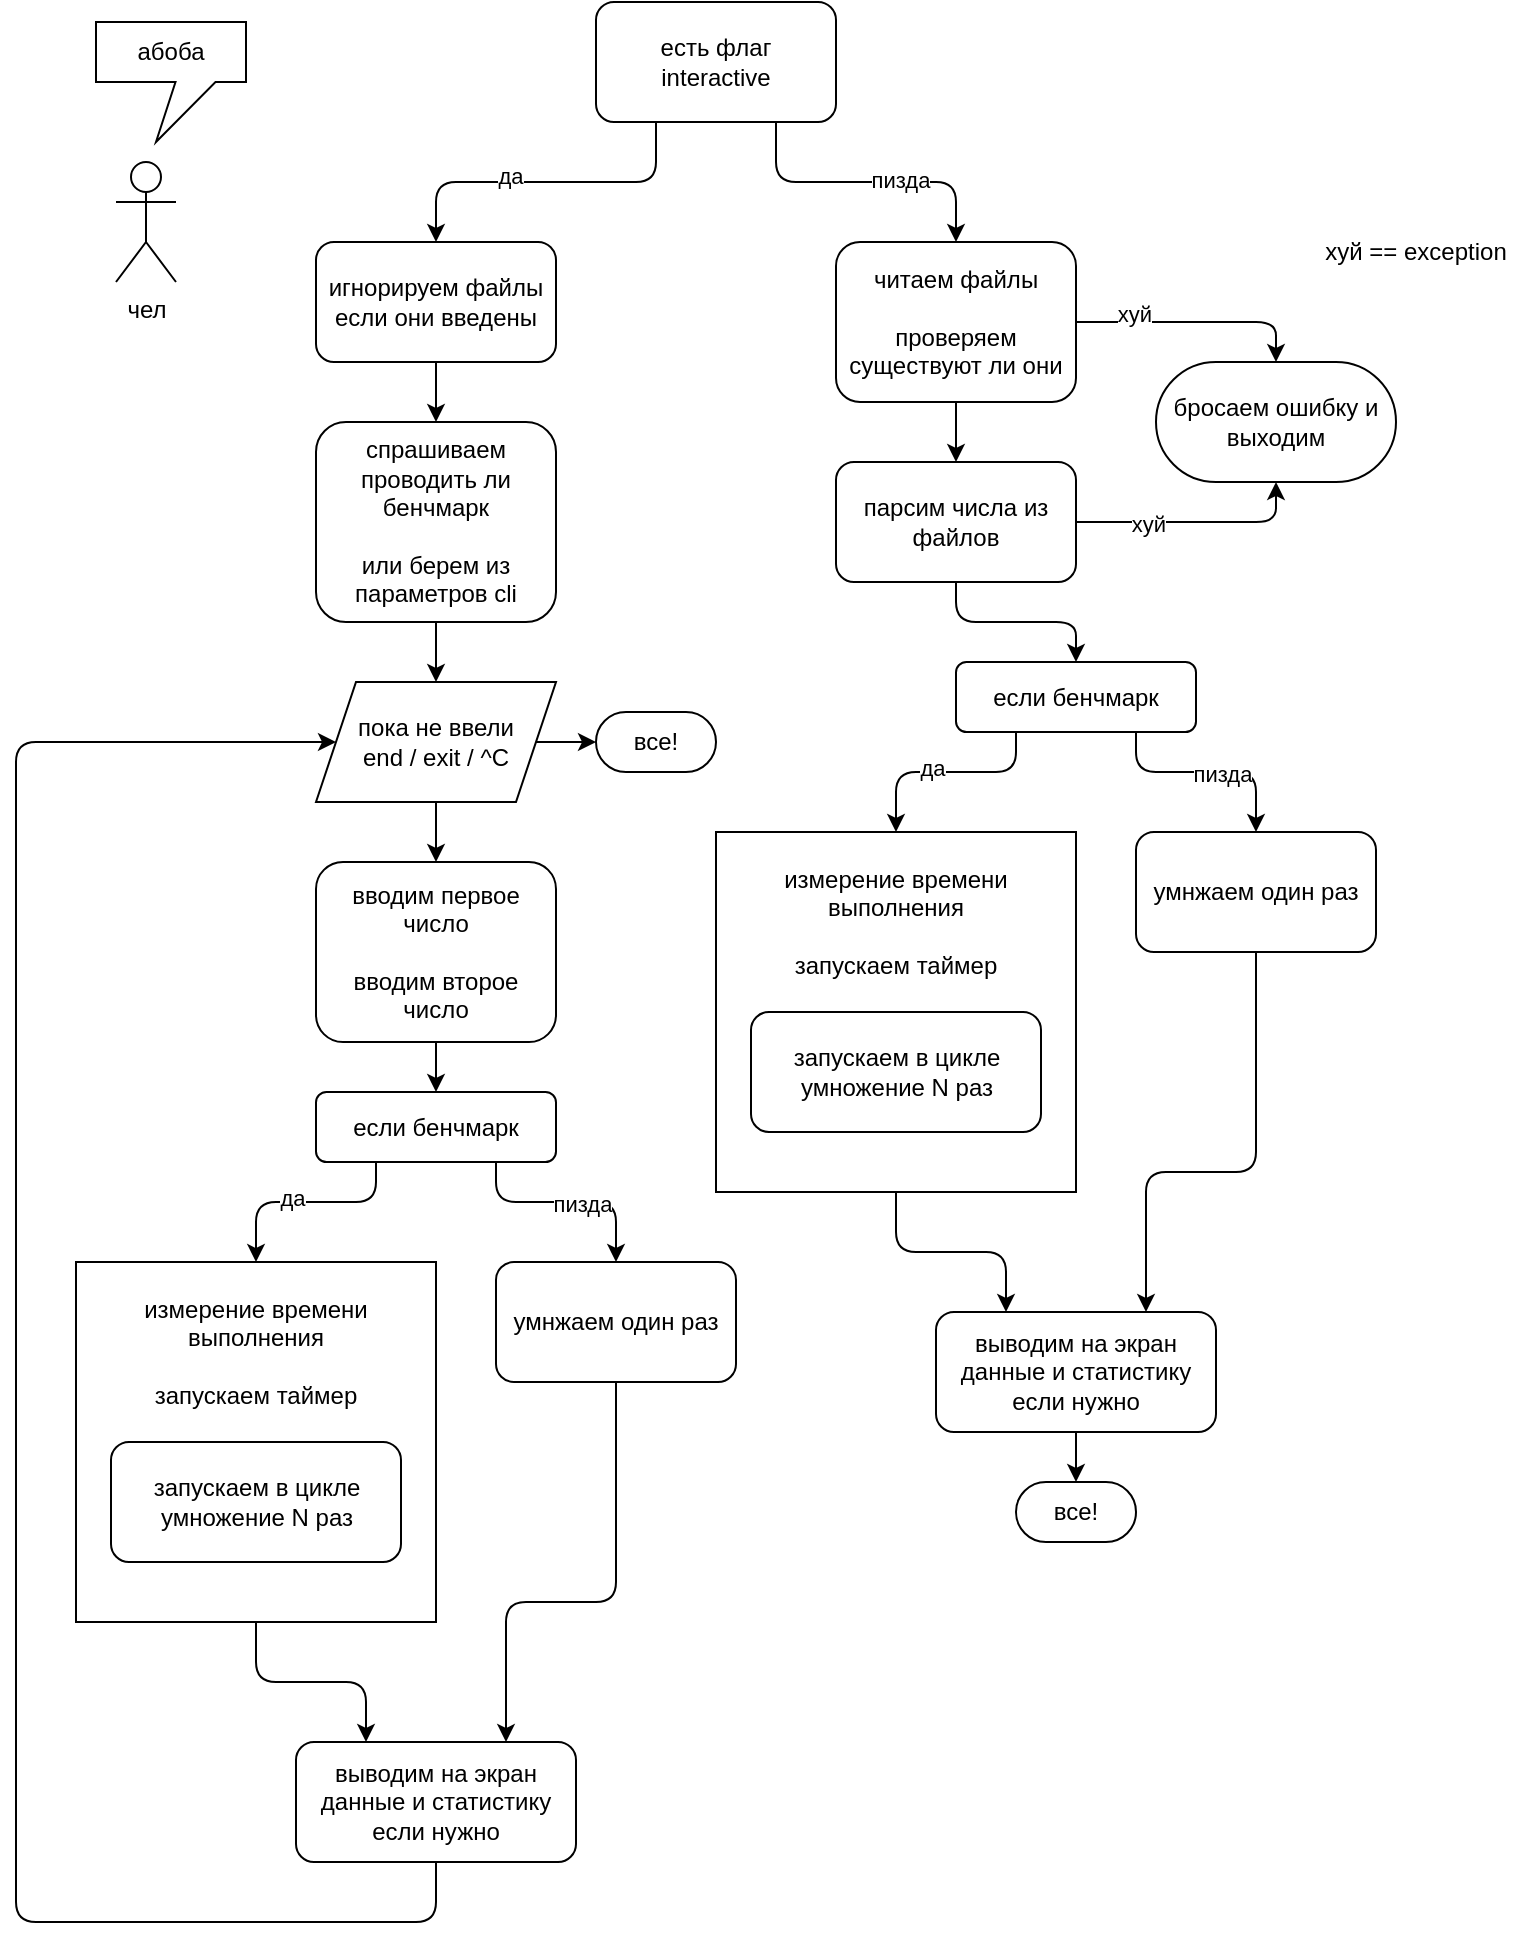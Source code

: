 <mxfile>
    <diagram id="MLkLH9T5GHY8YQiuZn_n" name="Page-1">
        <mxGraphModel dx="975" dy="718" grid="1" gridSize="10" guides="1" tooltips="1" connect="1" arrows="1" fold="1" page="1" pageScale="1" pageWidth="827" pageHeight="1169" math="0" shadow="0">
            <root>
                <mxCell id="0"/>
                <mxCell id="1" parent="0"/>
                <mxCell id="40" style="edgeStyle=none;html=1;entryX=0.25;entryY=0;entryDx=0;entryDy=0;" edge="1" parent="1" source="36" target="39">
                    <mxGeometry relative="1" as="geometry">
                        <Array as="points">
                            <mxPoint x="170" y="860"/>
                            <mxPoint x="225" y="860"/>
                        </Array>
                    </mxGeometry>
                </mxCell>
                <mxCell id="36" value="" style="whiteSpace=wrap;html=1;aspect=fixed;" vertex="1" parent="1">
                    <mxGeometry x="80" y="650" width="180" height="180" as="geometry"/>
                </mxCell>
                <mxCell id="8" style="edgeStyle=none;html=1;exitX=0.25;exitY=1;exitDx=0;exitDy=0;entryX=0.5;entryY=0;entryDx=0;entryDy=0;" edge="1" parent="1" source="5" target="6">
                    <mxGeometry relative="1" as="geometry">
                        <Array as="points">
                            <mxPoint x="370" y="110"/>
                            <mxPoint x="260" y="110"/>
                        </Array>
                    </mxGeometry>
                </mxCell>
                <mxCell id="11" value="да" style="edgeLabel;html=1;align=center;verticalAlign=middle;resizable=0;points=[];" vertex="1" connectable="0" parent="8">
                    <mxGeometry x="0.219" y="-3" relative="1" as="geometry">
                        <mxPoint as="offset"/>
                    </mxGeometry>
                </mxCell>
                <mxCell id="10" style="edgeStyle=none;html=1;exitX=0.75;exitY=1;exitDx=0;exitDy=0;entryX=0.5;entryY=0;entryDx=0;entryDy=0;" edge="1" parent="1" source="5" target="7">
                    <mxGeometry relative="1" as="geometry">
                        <Array as="points">
                            <mxPoint x="430" y="110"/>
                            <mxPoint x="520" y="110"/>
                        </Array>
                    </mxGeometry>
                </mxCell>
                <mxCell id="14" value="пизда" style="edgeLabel;html=1;align=center;verticalAlign=middle;resizable=0;points=[];" vertex="1" connectable="0" parent="10">
                    <mxGeometry x="0.218" y="1" relative="1" as="geometry">
                        <mxPoint as="offset"/>
                    </mxGeometry>
                </mxCell>
                <mxCell id="5" value="есть флаг&lt;br&gt;interactive" style="rounded=1;whiteSpace=wrap;html=1;" vertex="1" parent="1">
                    <mxGeometry x="340" y="20" width="120" height="60" as="geometry"/>
                </mxCell>
                <mxCell id="26" value="" style="edgeStyle=none;html=1;" edge="1" parent="1" source="6" target="25">
                    <mxGeometry relative="1" as="geometry"/>
                </mxCell>
                <mxCell id="6" value="игнорируем файлы если они введены" style="rounded=1;whiteSpace=wrap;html=1;" vertex="1" parent="1">
                    <mxGeometry x="200" y="140" width="120" height="60" as="geometry"/>
                </mxCell>
                <mxCell id="16" value="" style="edgeStyle=none;html=1;" edge="1" parent="1" source="7" target="15">
                    <mxGeometry relative="1" as="geometry">
                        <Array as="points">
                            <mxPoint x="680" y="180"/>
                        </Array>
                    </mxGeometry>
                </mxCell>
                <mxCell id="20" value="хуй" style="edgeLabel;html=1;align=center;verticalAlign=middle;resizable=0;points=[];" vertex="1" connectable="0" parent="16">
                    <mxGeometry x="-0.526" y="4" relative="1" as="geometry">
                        <mxPoint as="offset"/>
                    </mxGeometry>
                </mxCell>
                <mxCell id="44" value="" style="edgeStyle=none;html=1;" edge="1" parent="1" source="7" target="43">
                    <mxGeometry relative="1" as="geometry"/>
                </mxCell>
                <mxCell id="7" value="читаем файлы&lt;br&gt;&lt;br&gt;проверяем существуют ли они" style="rounded=1;whiteSpace=wrap;html=1;" vertex="1" parent="1">
                    <mxGeometry x="460" y="140" width="120" height="80" as="geometry"/>
                </mxCell>
                <mxCell id="15" value="бросаем ошибку и выходим" style="rounded=1;whiteSpace=wrap;html=1;arcSize=50;" vertex="1" parent="1">
                    <mxGeometry x="620" y="200" width="120" height="60" as="geometry"/>
                </mxCell>
                <mxCell id="17" value="чел" style="shape=umlActor;verticalLabelPosition=bottom;verticalAlign=top;html=1;outlineConnect=0;" vertex="1" parent="1">
                    <mxGeometry x="100" y="100" width="30" height="60" as="geometry"/>
                </mxCell>
                <mxCell id="18" value="абоба" style="shape=callout;whiteSpace=wrap;html=1;perimeter=calloutPerimeter;position2=0.4;size=30;position=0.53;" vertex="1" parent="1">
                    <mxGeometry x="90" y="30" width="75" height="60" as="geometry"/>
                </mxCell>
                <mxCell id="24" value="" style="edgeStyle=none;html=1;" edge="1" parent="1" target="23">
                    <mxGeometry relative="1" as="geometry">
                        <mxPoint x="260" y="400" as="sourcePoint"/>
                    </mxGeometry>
                </mxCell>
                <mxCell id="62" style="edgeStyle=none;html=1;exitX=1;exitY=0.5;exitDx=0;exitDy=0;entryX=0;entryY=0.5;entryDx=0;entryDy=0;" edge="1" parent="1" source="21" target="61">
                    <mxGeometry relative="1" as="geometry"/>
                </mxCell>
                <mxCell id="21" value="пока не ввели&lt;br&gt;end / exit / ^C" style="shape=parallelogram;perimeter=parallelogramPerimeter;whiteSpace=wrap;html=1;fixedSize=1;" vertex="1" parent="1">
                    <mxGeometry x="200" y="360" width="120" height="60" as="geometry"/>
                </mxCell>
                <mxCell id="29" value="" style="edgeStyle=none;html=1;" edge="1" parent="1" source="23" target="28">
                    <mxGeometry relative="1" as="geometry"/>
                </mxCell>
                <mxCell id="23" value="вводим первое число&lt;br&gt;&lt;br&gt;вводим второе число" style="rounded=1;whiteSpace=wrap;html=1;" vertex="1" parent="1">
                    <mxGeometry x="200" y="450" width="120" height="90" as="geometry"/>
                </mxCell>
                <mxCell id="27" value="" style="edgeStyle=none;html=1;" edge="1" parent="1" source="25" target="21">
                    <mxGeometry relative="1" as="geometry"/>
                </mxCell>
                <mxCell id="25" value="спрашиваем проводить ли бенчмарк&lt;br&gt;&lt;br&gt;или берем из параметров cli" style="rounded=1;whiteSpace=wrap;html=1;" vertex="1" parent="1">
                    <mxGeometry x="200" y="230" width="120" height="100" as="geometry"/>
                </mxCell>
                <mxCell id="31" style="edgeStyle=none;html=1;exitX=0.25;exitY=1;exitDx=0;exitDy=0;entryX=0.5;entryY=0;entryDx=0;entryDy=0;" edge="1" parent="1" source="28" target="36">
                    <mxGeometry relative="1" as="geometry">
                        <mxPoint x="160" y="660" as="targetPoint"/>
                        <Array as="points">
                            <mxPoint x="230" y="620"/>
                            <mxPoint x="170" y="620"/>
                        </Array>
                    </mxGeometry>
                </mxCell>
                <mxCell id="35" value="да" style="edgeLabel;html=1;align=center;verticalAlign=middle;resizable=0;points=[];" vertex="1" connectable="0" parent="31">
                    <mxGeometry x="0.139" y="-2" relative="1" as="geometry">
                        <mxPoint as="offset"/>
                    </mxGeometry>
                </mxCell>
                <mxCell id="33" style="edgeStyle=none;html=1;exitX=0.75;exitY=1;exitDx=0;exitDy=0;entryX=0.5;entryY=0;entryDx=0;entryDy=0;" edge="1" parent="1" source="28" target="32">
                    <mxGeometry relative="1" as="geometry">
                        <Array as="points">
                            <mxPoint x="290" y="620"/>
                            <mxPoint x="350" y="620"/>
                        </Array>
                    </mxGeometry>
                </mxCell>
                <mxCell id="34" value="пизда" style="edgeLabel;html=1;align=center;verticalAlign=middle;resizable=0;points=[];" vertex="1" connectable="0" parent="33">
                    <mxGeometry x="0.142" y="-1" relative="1" as="geometry">
                        <mxPoint as="offset"/>
                    </mxGeometry>
                </mxCell>
                <mxCell id="28" value="если бенчмарк" style="rounded=1;whiteSpace=wrap;html=1;" vertex="1" parent="1">
                    <mxGeometry x="200" y="565" width="120" height="35" as="geometry"/>
                </mxCell>
                <mxCell id="30" value="запускаем в цикле умножение N раз" style="rounded=1;whiteSpace=wrap;html=1;" vertex="1" parent="1">
                    <mxGeometry x="97.5" y="740" width="145" height="60" as="geometry"/>
                </mxCell>
                <mxCell id="41" style="edgeStyle=none;html=1;entryX=0.75;entryY=0;entryDx=0;entryDy=0;" edge="1" parent="1" source="32" target="39">
                    <mxGeometry relative="1" as="geometry">
                        <Array as="points">
                            <mxPoint x="350" y="820"/>
                            <mxPoint x="295" y="820"/>
                        </Array>
                    </mxGeometry>
                </mxCell>
                <mxCell id="32" value="умнжаем один раз" style="rounded=1;whiteSpace=wrap;html=1;" vertex="1" parent="1">
                    <mxGeometry x="290" y="650" width="120" height="60" as="geometry"/>
                </mxCell>
                <mxCell id="37" value="измерение времени выполнения&lt;br&gt;&lt;br&gt;запускаем таймер" style="text;html=1;strokeColor=none;fillColor=none;align=center;verticalAlign=middle;whiteSpace=wrap;rounded=0;" vertex="1" parent="1">
                    <mxGeometry x="91.25" y="680" width="157.5" height="30" as="geometry"/>
                </mxCell>
                <mxCell id="42" style="edgeStyle=none;html=1;exitX=0.5;exitY=1;exitDx=0;exitDy=0;entryX=0;entryY=0.5;entryDx=0;entryDy=0;" edge="1" parent="1" source="39" target="21">
                    <mxGeometry relative="1" as="geometry">
                        <mxPoint x="80" y="390" as="targetPoint"/>
                        <Array as="points">
                            <mxPoint x="260" y="980"/>
                            <mxPoint x="50" y="980"/>
                            <mxPoint x="50" y="390"/>
                        </Array>
                    </mxGeometry>
                </mxCell>
                <mxCell id="39" value="выводим на экран данные и статистику если нужно" style="rounded=1;whiteSpace=wrap;html=1;" vertex="1" parent="1">
                    <mxGeometry x="190" y="890" width="140" height="60" as="geometry"/>
                </mxCell>
                <mxCell id="45" style="edgeStyle=none;html=1;entryX=0.5;entryY=1;entryDx=0;entryDy=0;" edge="1" parent="1" source="43" target="15">
                    <mxGeometry relative="1" as="geometry">
                        <Array as="points">
                            <mxPoint x="680" y="280"/>
                        </Array>
                    </mxGeometry>
                </mxCell>
                <mxCell id="46" value="хуй" style="edgeLabel;html=1;align=center;verticalAlign=middle;resizable=0;points=[];" vertex="1" connectable="0" parent="45">
                    <mxGeometry x="-0.402" y="-1" relative="1" as="geometry">
                        <mxPoint as="offset"/>
                    </mxGeometry>
                </mxCell>
                <mxCell id="60" style="edgeStyle=none;html=1;entryX=0.5;entryY=0;entryDx=0;entryDy=0;" edge="1" parent="1" source="43" target="54">
                    <mxGeometry relative="1" as="geometry">
                        <Array as="points">
                            <mxPoint x="520" y="330"/>
                            <mxPoint x="580" y="330"/>
                        </Array>
                    </mxGeometry>
                </mxCell>
                <mxCell id="43" value="парсим числа из файлов" style="rounded=1;whiteSpace=wrap;html=1;" vertex="1" parent="1">
                    <mxGeometry x="460" y="250" width="120" height="60" as="geometry"/>
                </mxCell>
                <mxCell id="47" value="хуй == exception" style="text;html=1;strokeColor=none;fillColor=none;align=center;verticalAlign=middle;whiteSpace=wrap;rounded=0;" vertex="1" parent="1">
                    <mxGeometry x="690" y="130" width="120" height="30" as="geometry"/>
                </mxCell>
                <mxCell id="48" style="edgeStyle=none;html=1;entryX=0.25;entryY=0;entryDx=0;entryDy=0;" edge="1" parent="1" source="49" target="59">
                    <mxGeometry relative="1" as="geometry">
                        <Array as="points">
                            <mxPoint x="490" y="645"/>
                            <mxPoint x="545" y="645"/>
                        </Array>
                    </mxGeometry>
                </mxCell>
                <mxCell id="49" value="" style="whiteSpace=wrap;html=1;aspect=fixed;" vertex="1" parent="1">
                    <mxGeometry x="400" y="435" width="180" height="180" as="geometry"/>
                </mxCell>
                <mxCell id="50" style="edgeStyle=none;html=1;exitX=0.25;exitY=1;exitDx=0;exitDy=0;entryX=0.5;entryY=0;entryDx=0;entryDy=0;" edge="1" parent="1" source="54" target="49">
                    <mxGeometry relative="1" as="geometry">
                        <mxPoint x="480" y="445" as="targetPoint"/>
                        <Array as="points">
                            <mxPoint x="550" y="405"/>
                            <mxPoint x="490" y="405"/>
                        </Array>
                    </mxGeometry>
                </mxCell>
                <mxCell id="51" value="да" style="edgeLabel;html=1;align=center;verticalAlign=middle;resizable=0;points=[];" vertex="1" connectable="0" parent="50">
                    <mxGeometry x="0.139" y="-2" relative="1" as="geometry">
                        <mxPoint as="offset"/>
                    </mxGeometry>
                </mxCell>
                <mxCell id="52" style="edgeStyle=none;html=1;exitX=0.75;exitY=1;exitDx=0;exitDy=0;entryX=0.5;entryY=0;entryDx=0;entryDy=0;" edge="1" parent="1" source="54" target="57">
                    <mxGeometry relative="1" as="geometry">
                        <Array as="points">
                            <mxPoint x="610" y="405"/>
                            <mxPoint x="670" y="405"/>
                        </Array>
                    </mxGeometry>
                </mxCell>
                <mxCell id="53" value="пизда" style="edgeLabel;html=1;align=center;verticalAlign=middle;resizable=0;points=[];" vertex="1" connectable="0" parent="52">
                    <mxGeometry x="0.142" y="-1" relative="1" as="geometry">
                        <mxPoint as="offset"/>
                    </mxGeometry>
                </mxCell>
                <mxCell id="54" value="если бенчмарк" style="rounded=1;whiteSpace=wrap;html=1;" vertex="1" parent="1">
                    <mxGeometry x="520" y="350" width="120" height="35" as="geometry"/>
                </mxCell>
                <mxCell id="55" value="запускаем в цикле умножение N раз" style="rounded=1;whiteSpace=wrap;html=1;" vertex="1" parent="1">
                    <mxGeometry x="417.5" y="525" width="145" height="60" as="geometry"/>
                </mxCell>
                <mxCell id="56" style="edgeStyle=none;html=1;entryX=0.75;entryY=0;entryDx=0;entryDy=0;" edge="1" parent="1" source="57" target="59">
                    <mxGeometry relative="1" as="geometry">
                        <Array as="points">
                            <mxPoint x="670" y="605"/>
                            <mxPoint x="615" y="605"/>
                        </Array>
                    </mxGeometry>
                </mxCell>
                <mxCell id="57" value="умнжаем один раз" style="rounded=1;whiteSpace=wrap;html=1;" vertex="1" parent="1">
                    <mxGeometry x="610" y="435" width="120" height="60" as="geometry"/>
                </mxCell>
                <mxCell id="58" value="измерение времени выполнения&lt;br&gt;&lt;br&gt;запускаем таймер" style="text;html=1;strokeColor=none;fillColor=none;align=center;verticalAlign=middle;whiteSpace=wrap;rounded=0;" vertex="1" parent="1">
                    <mxGeometry x="411.25" y="465" width="157.5" height="30" as="geometry"/>
                </mxCell>
                <mxCell id="65" value="" style="edgeStyle=none;html=1;" edge="1" parent="1" source="59" target="64">
                    <mxGeometry relative="1" as="geometry"/>
                </mxCell>
                <mxCell id="59" value="выводим на экран данные и статистику если нужно" style="rounded=1;whiteSpace=wrap;html=1;" vertex="1" parent="1">
                    <mxGeometry x="510" y="675" width="140" height="60" as="geometry"/>
                </mxCell>
                <mxCell id="61" value="все!" style="rounded=1;whiteSpace=wrap;html=1;arcSize=50;" vertex="1" parent="1">
                    <mxGeometry x="340" y="375" width="60" height="30" as="geometry"/>
                </mxCell>
                <mxCell id="64" value="все!" style="rounded=1;whiteSpace=wrap;html=1;arcSize=50;" vertex="1" parent="1">
                    <mxGeometry x="550" y="760" width="60" height="30" as="geometry"/>
                </mxCell>
            </root>
        </mxGraphModel>
    </diagram>
</mxfile>